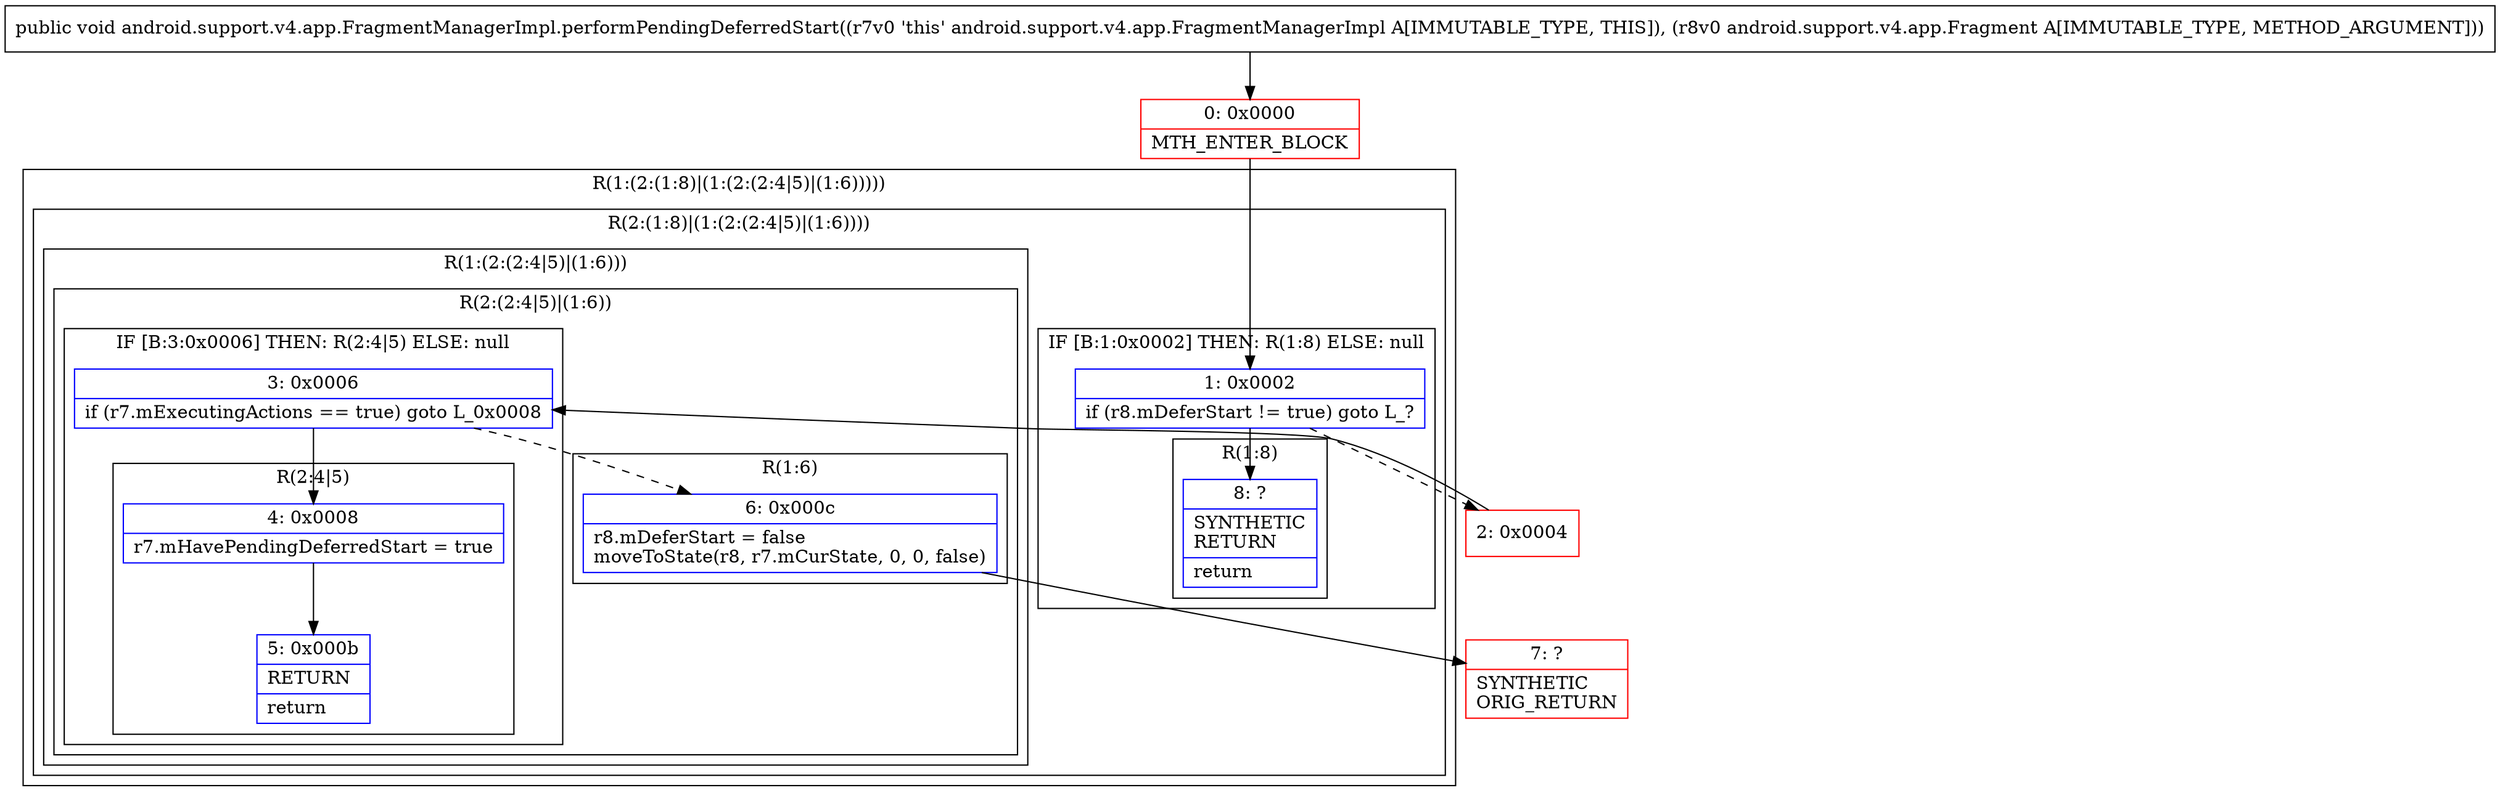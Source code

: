 digraph "CFG forandroid.support.v4.app.FragmentManagerImpl.performPendingDeferredStart(Landroid\/support\/v4\/app\/Fragment;)V" {
subgraph cluster_Region_2097311081 {
label = "R(1:(2:(1:8)|(1:(2:(2:4|5)|(1:6)))))";
node [shape=record,color=blue];
subgraph cluster_Region_337231126 {
label = "R(2:(1:8)|(1:(2:(2:4|5)|(1:6))))";
node [shape=record,color=blue];
subgraph cluster_IfRegion_713698068 {
label = "IF [B:1:0x0002] THEN: R(1:8) ELSE: null";
node [shape=record,color=blue];
Node_1 [shape=record,label="{1\:\ 0x0002|if (r8.mDeferStart != true) goto L_?\l}"];
subgraph cluster_Region_1898606786 {
label = "R(1:8)";
node [shape=record,color=blue];
Node_8 [shape=record,label="{8\:\ ?|SYNTHETIC\lRETURN\l|return\l}"];
}
}
subgraph cluster_Region_531440299 {
label = "R(1:(2:(2:4|5)|(1:6)))";
node [shape=record,color=blue];
subgraph cluster_Region_1183178053 {
label = "R(2:(2:4|5)|(1:6))";
node [shape=record,color=blue];
subgraph cluster_IfRegion_1034722314 {
label = "IF [B:3:0x0006] THEN: R(2:4|5) ELSE: null";
node [shape=record,color=blue];
Node_3 [shape=record,label="{3\:\ 0x0006|if (r7.mExecutingActions == true) goto L_0x0008\l}"];
subgraph cluster_Region_530732829 {
label = "R(2:4|5)";
node [shape=record,color=blue];
Node_4 [shape=record,label="{4\:\ 0x0008|r7.mHavePendingDeferredStart = true\l}"];
Node_5 [shape=record,label="{5\:\ 0x000b|RETURN\l|return\l}"];
}
}
subgraph cluster_Region_1768719928 {
label = "R(1:6)";
node [shape=record,color=blue];
Node_6 [shape=record,label="{6\:\ 0x000c|r8.mDeferStart = false\lmoveToState(r8, r7.mCurState, 0, 0, false)\l}"];
}
}
}
}
}
Node_0 [shape=record,color=red,label="{0\:\ 0x0000|MTH_ENTER_BLOCK\l}"];
Node_2 [shape=record,color=red,label="{2\:\ 0x0004}"];
Node_7 [shape=record,color=red,label="{7\:\ ?|SYNTHETIC\lORIG_RETURN\l}"];
MethodNode[shape=record,label="{public void android.support.v4.app.FragmentManagerImpl.performPendingDeferredStart((r7v0 'this' android.support.v4.app.FragmentManagerImpl A[IMMUTABLE_TYPE, THIS]), (r8v0 android.support.v4.app.Fragment A[IMMUTABLE_TYPE, METHOD_ARGUMENT])) }"];
MethodNode -> Node_0;
Node_1 -> Node_2[style=dashed];
Node_1 -> Node_8;
Node_3 -> Node_4;
Node_3 -> Node_6[style=dashed];
Node_4 -> Node_5;
Node_6 -> Node_7;
Node_0 -> Node_1;
Node_2 -> Node_3;
}

